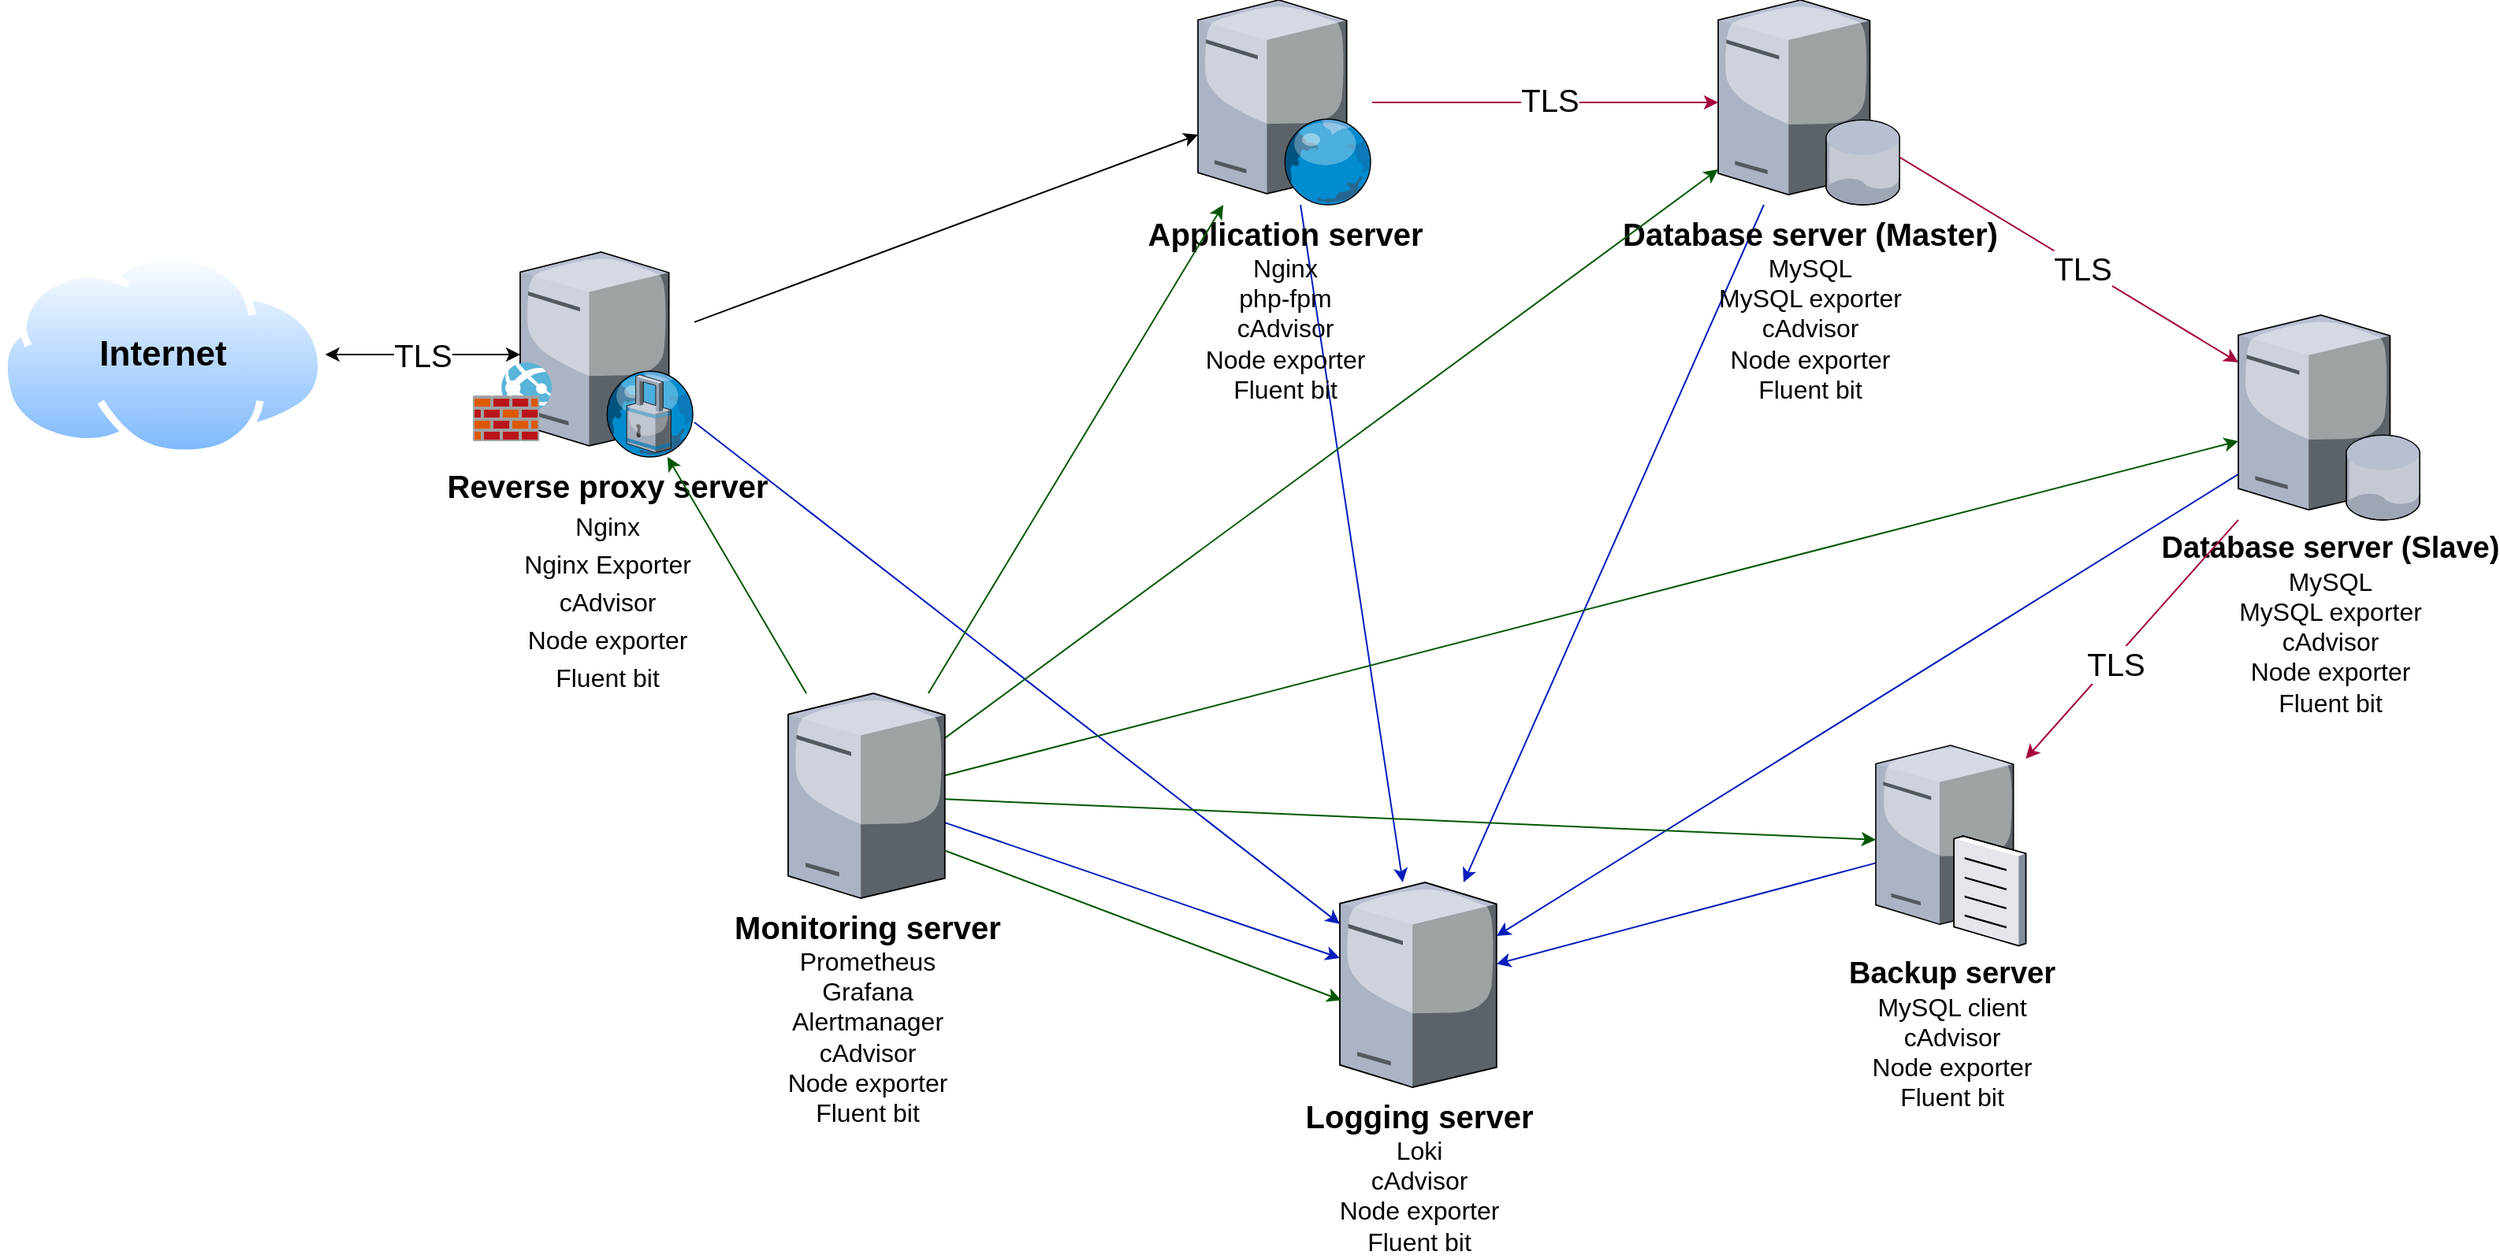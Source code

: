 <mxfile version="20.0.1" type="device"><diagram name="Page-1" id="e3a06f82-3646-2815-327d-82caf3d4e204"><mxGraphModel dx="2102" dy="1131" grid="1" gridSize="10" guides="1" tooltips="1" connect="1" arrows="1" fold="1" page="1" pageScale="1.5" pageWidth="1169" pageHeight="826" background="none" math="0" shadow="0"><root><mxCell id="0" style=";html=1;"/><mxCell id="1" style=";html=1;" parent="0"/><mxCell id="YkifQFargDdf93jC7OXD-16" style="rounded=0;orthogonalLoop=1;jettySize=auto;html=1;fontSize=20;" parent="1" source="YkifQFargDdf93jC7OXD-3" target="YkifQFargDdf93jC7OXD-6" edge="1"><mxGeometry relative="1" as="geometry"/></mxCell><mxCell id="YkifQFargDdf93jC7OXD-31" style="edgeStyle=none;rounded=0;orthogonalLoop=1;jettySize=auto;html=1;fontSize=20;fillColor=#0050ef;strokeColor=#001DBC;" parent="1" source="YkifQFargDdf93jC7OXD-3" target="YkifQFargDdf93jC7OXD-8" edge="1"><mxGeometry relative="1" as="geometry"/></mxCell><mxCell id="YkifQFargDdf93jC7OXD-3" value="&lt;b&gt;Reverse proxy server&lt;/b&gt;&lt;br&gt;&lt;font style=&quot;font-size: 16px;&quot;&gt;Nginx&lt;/font&gt;&lt;br&gt;&lt;font style=&quot;font-size: 16px;&quot;&gt;Nginx Exporter&lt;br&gt;cAdvisor&lt;br&gt;Node exporter&lt;br&gt;Fluent bit&lt;br&gt;&lt;/font&gt;" style="verticalLabelPosition=bottom;sketch=0;aspect=fixed;html=1;verticalAlign=top;strokeColor=none;align=center;outlineConnect=0;shape=mxgraph.citrix.proxy_server;fontSize=20;" parent="1" vertex="1"><mxGeometry x="380" y="390" width="110.5" height="130" as="geometry"/></mxCell><mxCell id="YkifQFargDdf93jC7OXD-33" style="edgeStyle=none;rounded=0;orthogonalLoop=1;jettySize=auto;html=1;fontSize=20;fillColor=#0050ef;strokeColor=#001DBC;" parent="1" source="YkifQFargDdf93jC7OXD-4" target="YkifQFargDdf93jC7OXD-8" edge="1"><mxGeometry relative="1" as="geometry"/></mxCell><mxCell id="YkifQFargDdf93jC7OXD-4" value="&lt;font style=&quot;&quot;&gt;&lt;font style=&quot;font-size: 20px;&quot;&gt;&lt;b&gt;Database server (Master)&lt;/b&gt;&lt;/font&gt;&lt;br&gt;&lt;span style=&quot;font-size: 16px;&quot;&gt;MySQL&lt;/span&gt;&lt;br&gt;&lt;span style=&quot;font-size: 16px;&quot;&gt;MySQL exporter&lt;/span&gt;&lt;br&gt;&lt;span style=&quot;font-size: 16px;&quot;&gt;cAdvisor&lt;/span&gt;&lt;br&gt;&lt;span style=&quot;font-size: 16px;&quot;&gt;Node exporter&lt;/span&gt;&lt;br&gt;&lt;span style=&quot;font-size: 16px;&quot;&gt;Fluent bit&lt;/span&gt;&lt;br&gt;&lt;/font&gt;" style="verticalLabelPosition=bottom;sketch=0;aspect=fixed;html=1;verticalAlign=top;strokeColor=none;align=center;outlineConnect=0;shape=mxgraph.citrix.database_server;" parent="1" vertex="1"><mxGeometry x="1140" y="230" width="115.56" height="130" as="geometry"/></mxCell><mxCell id="YkifQFargDdf93jC7OXD-18" style="rounded=0;orthogonalLoop=1;jettySize=auto;html=1;fontSize=20;fillColor=#d80073;strokeColor=#A50040;startArrow=classic;startFill=1;endArrow=none;endFill=0;" parent="1" source="YkifQFargDdf93jC7OXD-5" target="YkifQFargDdf93jC7OXD-4" edge="1"><mxGeometry relative="1" as="geometry"/></mxCell><mxCell id="YkifQFargDdf93jC7OXD-38" value="TLS" style="edgeLabel;html=1;align=center;verticalAlign=middle;resizable=0;points=[];fontSize=20;" parent="YkifQFargDdf93jC7OXD-18" vertex="1" connectable="0"><mxGeometry x="-0.077" relative="1" as="geometry"><mxPoint as="offset"/></mxGeometry></mxCell><mxCell id="YkifQFargDdf93jC7OXD-34" style="edgeStyle=none;rounded=0;orthogonalLoop=1;jettySize=auto;html=1;fontSize=20;fillColor=#0050ef;strokeColor=#001DBC;" parent="1" source="YkifQFargDdf93jC7OXD-5" target="YkifQFargDdf93jC7OXD-8" edge="1"><mxGeometry relative="1" as="geometry"/></mxCell><mxCell id="YkifQFargDdf93jC7OXD-5" value="&lt;font style=&quot;font-size: 19px;&quot;&gt;&lt;b&gt;Database server (Slave)&lt;/b&gt;&lt;/font&gt;&lt;br style=&quot;font-size: 16px;&quot;&gt;&lt;span style=&quot;font-size: 16px;&quot;&gt;MySQL&lt;/span&gt;&lt;br style=&quot;font-size: 16px;&quot;&gt;&lt;span style=&quot;font-size: 16px;&quot;&gt;MySQL exporter&lt;/span&gt;&lt;br style=&quot;font-size: 16px;&quot;&gt;&lt;span style=&quot;font-size: 16px;&quot;&gt;cAdvisor&lt;/span&gt;&lt;br style=&quot;font-size: 16px;&quot;&gt;&lt;span style=&quot;font-size: 16px;&quot;&gt;Node exporter&lt;/span&gt;&lt;br style=&quot;font-size: 16px;&quot;&gt;&lt;span style=&quot;font-size: 16px;&quot;&gt;Fluent bit&lt;/span&gt;" style="verticalLabelPosition=bottom;sketch=0;aspect=fixed;html=1;verticalAlign=top;strokeColor=none;align=center;outlineConnect=0;shape=mxgraph.citrix.database_server;" parent="1" vertex="1"><mxGeometry x="1470" y="430" width="115.56" height="130" as="geometry"/></mxCell><mxCell id="YkifQFargDdf93jC7OXD-17" style="rounded=0;orthogonalLoop=1;jettySize=auto;html=1;fontSize=20;fillColor=#d80073;strokeColor=#A50040;" parent="1" source="YkifQFargDdf93jC7OXD-6" target="YkifQFargDdf93jC7OXD-4" edge="1"><mxGeometry relative="1" as="geometry"/></mxCell><mxCell id="YkifQFargDdf93jC7OXD-37" value="TLS" style="edgeLabel;html=1;align=center;verticalAlign=middle;resizable=0;points=[];fontSize=20;" parent="YkifQFargDdf93jC7OXD-17" vertex="1" connectable="0"><mxGeometry x="0.02" y="2" relative="1" as="geometry"><mxPoint as="offset"/></mxGeometry></mxCell><mxCell id="YkifQFargDdf93jC7OXD-32" style="edgeStyle=none;rounded=0;orthogonalLoop=1;jettySize=auto;html=1;fontSize=20;fillColor=#0050ef;strokeColor=#001DBC;" parent="1" source="YkifQFargDdf93jC7OXD-6" target="YkifQFargDdf93jC7OXD-8" edge="1"><mxGeometry relative="1" as="geometry"/></mxCell><mxCell id="YkifQFargDdf93jC7OXD-6" value="&lt;font style=&quot;font-size: 20px;&quot;&gt;&lt;b&gt;Application serve&lt;/b&gt;&lt;/font&gt;&lt;font style=&quot;&quot;&gt;&lt;b style=&quot;&quot;&gt;&lt;font style=&quot;font-size: 20px;&quot;&gt;r&lt;/font&gt;&lt;br&gt;&lt;/b&gt;&lt;span style=&quot;font-size: 16px;&quot;&gt;Nginx&lt;/span&gt;&lt;br&gt;&lt;span style=&quot;font-size: 16px;&quot;&gt;php-fpm&lt;/span&gt;&lt;br&gt;&lt;span style=&quot;font-size: 16px;&quot;&gt;cAdvisor&lt;/span&gt;&lt;br&gt;&lt;span style=&quot;font-size: 16px;&quot;&gt;Node exporter&lt;/span&gt;&lt;br&gt;&lt;span style=&quot;font-size: 16px;&quot;&gt;Fluent bit&lt;/span&gt;&lt;br&gt;&lt;/font&gt;" style="verticalLabelPosition=bottom;sketch=0;aspect=fixed;html=1;verticalAlign=top;strokeColor=none;align=center;outlineConnect=0;shape=mxgraph.citrix.web_server;" parent="1" vertex="1"><mxGeometry x="810" y="230" width="110.5" height="130" as="geometry"/></mxCell><mxCell id="YkifQFargDdf93jC7OXD-19" style="rounded=0;orthogonalLoop=1;jettySize=auto;html=1;fontSize=20;fillColor=#d80073;strokeColor=#A50040;startArrow=classic;startFill=1;endArrow=none;endFill=0;" parent="1" source="YkifQFargDdf93jC7OXD-7" target="YkifQFargDdf93jC7OXD-5" edge="1"><mxGeometry relative="1" as="geometry"/></mxCell><mxCell id="YkifQFargDdf93jC7OXD-39" value="TLS" style="edgeLabel;html=1;align=center;verticalAlign=middle;resizable=0;points=[];fontSize=20;" parent="YkifQFargDdf93jC7OXD-19" vertex="1" connectable="0"><mxGeometry x="-0.189" y="-1" relative="1" as="geometry"><mxPoint x="1" as="offset"/></mxGeometry></mxCell><mxCell id="YkifQFargDdf93jC7OXD-35" style="edgeStyle=none;rounded=0;orthogonalLoop=1;jettySize=auto;html=1;fontSize=20;fillColor=#0050ef;strokeColor=#001DBC;" parent="1" source="YkifQFargDdf93jC7OXD-7" target="YkifQFargDdf93jC7OXD-8" edge="1"><mxGeometry relative="1" as="geometry"/></mxCell><mxCell id="YkifQFargDdf93jC7OXD-7" value="&lt;span style=&quot;font-size: 19px;&quot;&gt;&lt;b&gt;Backup server&lt;/b&gt;&lt;/span&gt;&lt;br style=&quot;font-size: 16px;&quot;&gt;&lt;span style=&quot;font-size: 16px;&quot;&gt;MySQL client&lt;/span&gt;&lt;br style=&quot;font-size: 16px;&quot;&gt;&lt;span style=&quot;font-size: 16px;&quot;&gt;cAdvisor&lt;/span&gt;&lt;br style=&quot;font-size: 16px;&quot;&gt;&lt;span style=&quot;font-size: 16px;&quot;&gt;Node exporter&lt;/span&gt;&lt;br style=&quot;font-size: 16px;&quot;&gt;&lt;span style=&quot;font-size: 16px;&quot;&gt;Fluent bit&lt;/span&gt;" style="verticalLabelPosition=bottom;sketch=0;aspect=fixed;html=1;verticalAlign=top;strokeColor=none;align=center;outlineConnect=0;shape=mxgraph.citrix.file_server;" parent="1" vertex="1"><mxGeometry x="1240" y="700" width="95.15" height="130" as="geometry"/></mxCell><mxCell id="YkifQFargDdf93jC7OXD-8" value="&lt;font style=&quot;&quot;&gt;&lt;font style=&quot;font-size: 20px;&quot;&gt;&lt;b&gt;Logging server&lt;/b&gt;&lt;/font&gt;&lt;br&gt;&lt;span style=&quot;font-size: 16px;&quot;&gt;Loki&lt;/span&gt;&lt;br&gt;&lt;span style=&quot;font-size: 16px;&quot;&gt;cAdvisor&lt;/span&gt;&lt;br style=&quot;&quot;&gt;&lt;span style=&quot;font-size: 16px;&quot;&gt;Node exporter&lt;/span&gt;&lt;br style=&quot;&quot;&gt;&lt;span style=&quot;font-size: 16px;&quot;&gt;Fluent bit&lt;/span&gt;&lt;/font&gt;" style="verticalLabelPosition=bottom;sketch=0;aspect=fixed;html=1;verticalAlign=top;strokeColor=none;align=center;outlineConnect=0;shape=mxgraph.citrix.license_server;" parent="1" vertex="1"><mxGeometry x="900" y="790" width="99.41" height="130" as="geometry"/></mxCell><mxCell id="YkifQFargDdf93jC7OXD-21" style="rounded=0;orthogonalLoop=1;jettySize=auto;html=1;fontSize=20;verticalAlign=middle;fillColor=#008a00;strokeColor=#005700;" parent="1" source="YkifQFargDdf93jC7OXD-9" target="YkifQFargDdf93jC7OXD-3" edge="1"><mxGeometry relative="1" as="geometry"/></mxCell><mxCell id="YkifQFargDdf93jC7OXD-22" style="rounded=0;orthogonalLoop=1;jettySize=auto;html=1;fontSize=20;fillColor=#008a00;strokeColor=#005700;" parent="1" source="YkifQFargDdf93jC7OXD-9" target="YkifQFargDdf93jC7OXD-6" edge="1"><mxGeometry relative="1" as="geometry"/></mxCell><mxCell id="YkifQFargDdf93jC7OXD-23" style="rounded=0;orthogonalLoop=1;jettySize=auto;html=1;fontSize=20;fillColor=#008a00;strokeColor=#005700;" parent="1" source="YkifQFargDdf93jC7OXD-9" target="YkifQFargDdf93jC7OXD-4" edge="1"><mxGeometry relative="1" as="geometry"/></mxCell><mxCell id="YkifQFargDdf93jC7OXD-24" style="rounded=0;orthogonalLoop=1;jettySize=auto;html=1;fontSize=20;fillColor=#008a00;strokeColor=#005700;" parent="1" source="YkifQFargDdf93jC7OXD-9" target="YkifQFargDdf93jC7OXD-5" edge="1"><mxGeometry relative="1" as="geometry"/></mxCell><mxCell id="YkifQFargDdf93jC7OXD-26" style="rounded=0;orthogonalLoop=1;jettySize=auto;html=1;fontSize=20;fillColor=#008a00;strokeColor=#005700;" parent="1" source="YkifQFargDdf93jC7OXD-9" target="YkifQFargDdf93jC7OXD-7" edge="1"><mxGeometry relative="1" as="geometry"/></mxCell><mxCell id="YkifQFargDdf93jC7OXD-36" style="edgeStyle=none;rounded=0;orthogonalLoop=1;jettySize=auto;html=1;fontSize=20;fillColor=#0050ef;strokeColor=#001DBC;startArrow=none;startFill=0;" parent="1" source="YkifQFargDdf93jC7OXD-9" target="YkifQFargDdf93jC7OXD-8" edge="1"><mxGeometry relative="1" as="geometry"/></mxCell><mxCell id="j56pb_if3Y2dyYB_tecS-1" style="rounded=0;orthogonalLoop=1;jettySize=auto;html=1;fillColor=#008a00;strokeColor=#005700;entryX=0.009;entryY=0.575;entryDx=0;entryDy=0;entryPerimeter=0;" parent="1" target="YkifQFargDdf93jC7OXD-8" edge="1"><mxGeometry relative="1" as="geometry"><mxPoint x="650" y="770" as="sourcePoint"/><mxPoint x="900" y="880" as="targetPoint"/><Array as="points"/></mxGeometry></mxCell><mxCell id="YkifQFargDdf93jC7OXD-9" value="&lt;font style=&quot;&quot;&gt;&lt;font style=&quot;font-size: 20px;&quot;&gt;&lt;b&gt;Monitoring server&lt;/b&gt;&lt;/font&gt;&lt;br&gt;&lt;span style=&quot;font-size: 16px;&quot;&gt;Prometheus&lt;/span&gt;&lt;br&gt;&lt;span style=&quot;font-size: 16px;&quot;&gt;Grafana&lt;/span&gt;&lt;br&gt;&lt;span style=&quot;font-size: 16px;&quot;&gt;Alertmanager&lt;/span&gt;&lt;br&gt;&lt;span style=&quot;font-size: 16px;&quot;&gt;cAdvisor&lt;/span&gt;&lt;br style=&quot;&quot;&gt;&lt;span style=&quot;font-size: 16px;&quot;&gt;Node exporter&lt;/span&gt;&lt;br style=&quot;&quot;&gt;&lt;span style=&quot;font-size: 16px;&quot;&gt;Fluent bit&lt;/span&gt;&lt;/font&gt;" style="verticalLabelPosition=bottom;sketch=0;aspect=fixed;html=1;verticalAlign=top;strokeColor=none;align=center;outlineConnect=0;shape=mxgraph.citrix.license_server;" parent="1" vertex="1"><mxGeometry x="550" y="670" width="99.4" height="130" as="geometry"/></mxCell><mxCell id="YkifQFargDdf93jC7OXD-40" value="" style="sketch=0;aspect=fixed;html=1;points=[];align=center;image;fontSize=12;image=img/lib/mscae/Web_App_Firewall.svg;" parent="1" vertex="1"><mxGeometry x="350" y="460" width="50" height="50" as="geometry"/></mxCell><mxCell id="YkifQFargDdf93jC7OXD-42" value="TLS" style="edgeStyle=none;rounded=0;orthogonalLoop=1;jettySize=auto;html=1;fontSize=20;startArrow=classic;startFill=1;strokeColor=default;" parent="1" source="YkifQFargDdf93jC7OXD-41" target="YkifQFargDdf93jC7OXD-3" edge="1"><mxGeometry relative="1" as="geometry"/></mxCell><mxCell id="YkifQFargDdf93jC7OXD-41" value="" style="aspect=fixed;perimeter=ellipsePerimeter;html=1;align=center;shadow=0;dashed=0;spacingTop=3;image;image=img/lib/active_directory/internet_cloud.svg;fontSize=20;" parent="1" vertex="1"><mxGeometry x="50" y="390" width="206.35" height="130" as="geometry"/></mxCell><mxCell id="boY1xrXBQHulBtHyA4bi-3" value="&lt;font style=&quot;font-size: 22px;&quot;&gt;&lt;b&gt;Internet&lt;/b&gt;&lt;/font&gt;" style="text;html=1;resizable=0;autosize=1;align=center;verticalAlign=middle;points=[];fillColor=none;strokeColor=none;rounded=0;" parent="1" vertex="1"><mxGeometry x="103.17" y="445" width="100" height="20" as="geometry"/></mxCell></root></mxGraphModel></diagram></mxfile>